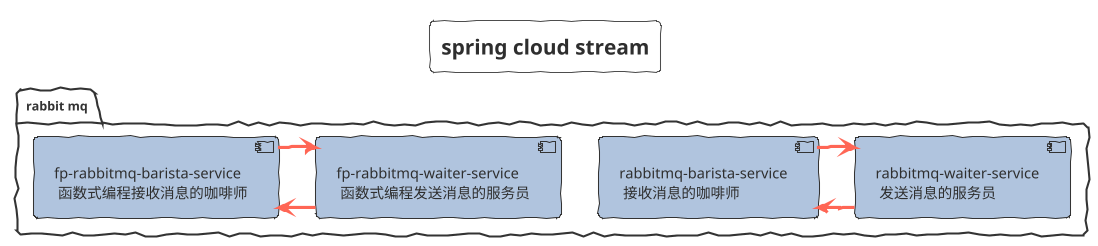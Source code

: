 @startuml SPRING_CLOUD_STREAM
!theme sketchy-outline
title spring cloud stream
skinparam interface {
}
skinparam component {
   backgroundColor LightSteelBlue
   FontSize 14
   ArrowFontSize 14
   ArrowFontColor #777777
   ArrowColor #FF6655
}

package "rabbit mq"{
   component   rbs[
   rabbitmq-barista-service
    接收消息的咖啡师
   ]
   component rws[
   rabbitmq-waiter-service
    发送消息的服务员
   ]
   rws -> rbs
   rbs ->rws
   component   fprbs[
   fp-rabbitmq-barista-service
    函数式编程接收消息的咖啡师
   ]
   component fprws[
   fp-rabbitmq-waiter-service
    函数式编程发送消息的服务员
   ]
   fprws -> fprbs
   fprbs ->fprws
}


@enduml
